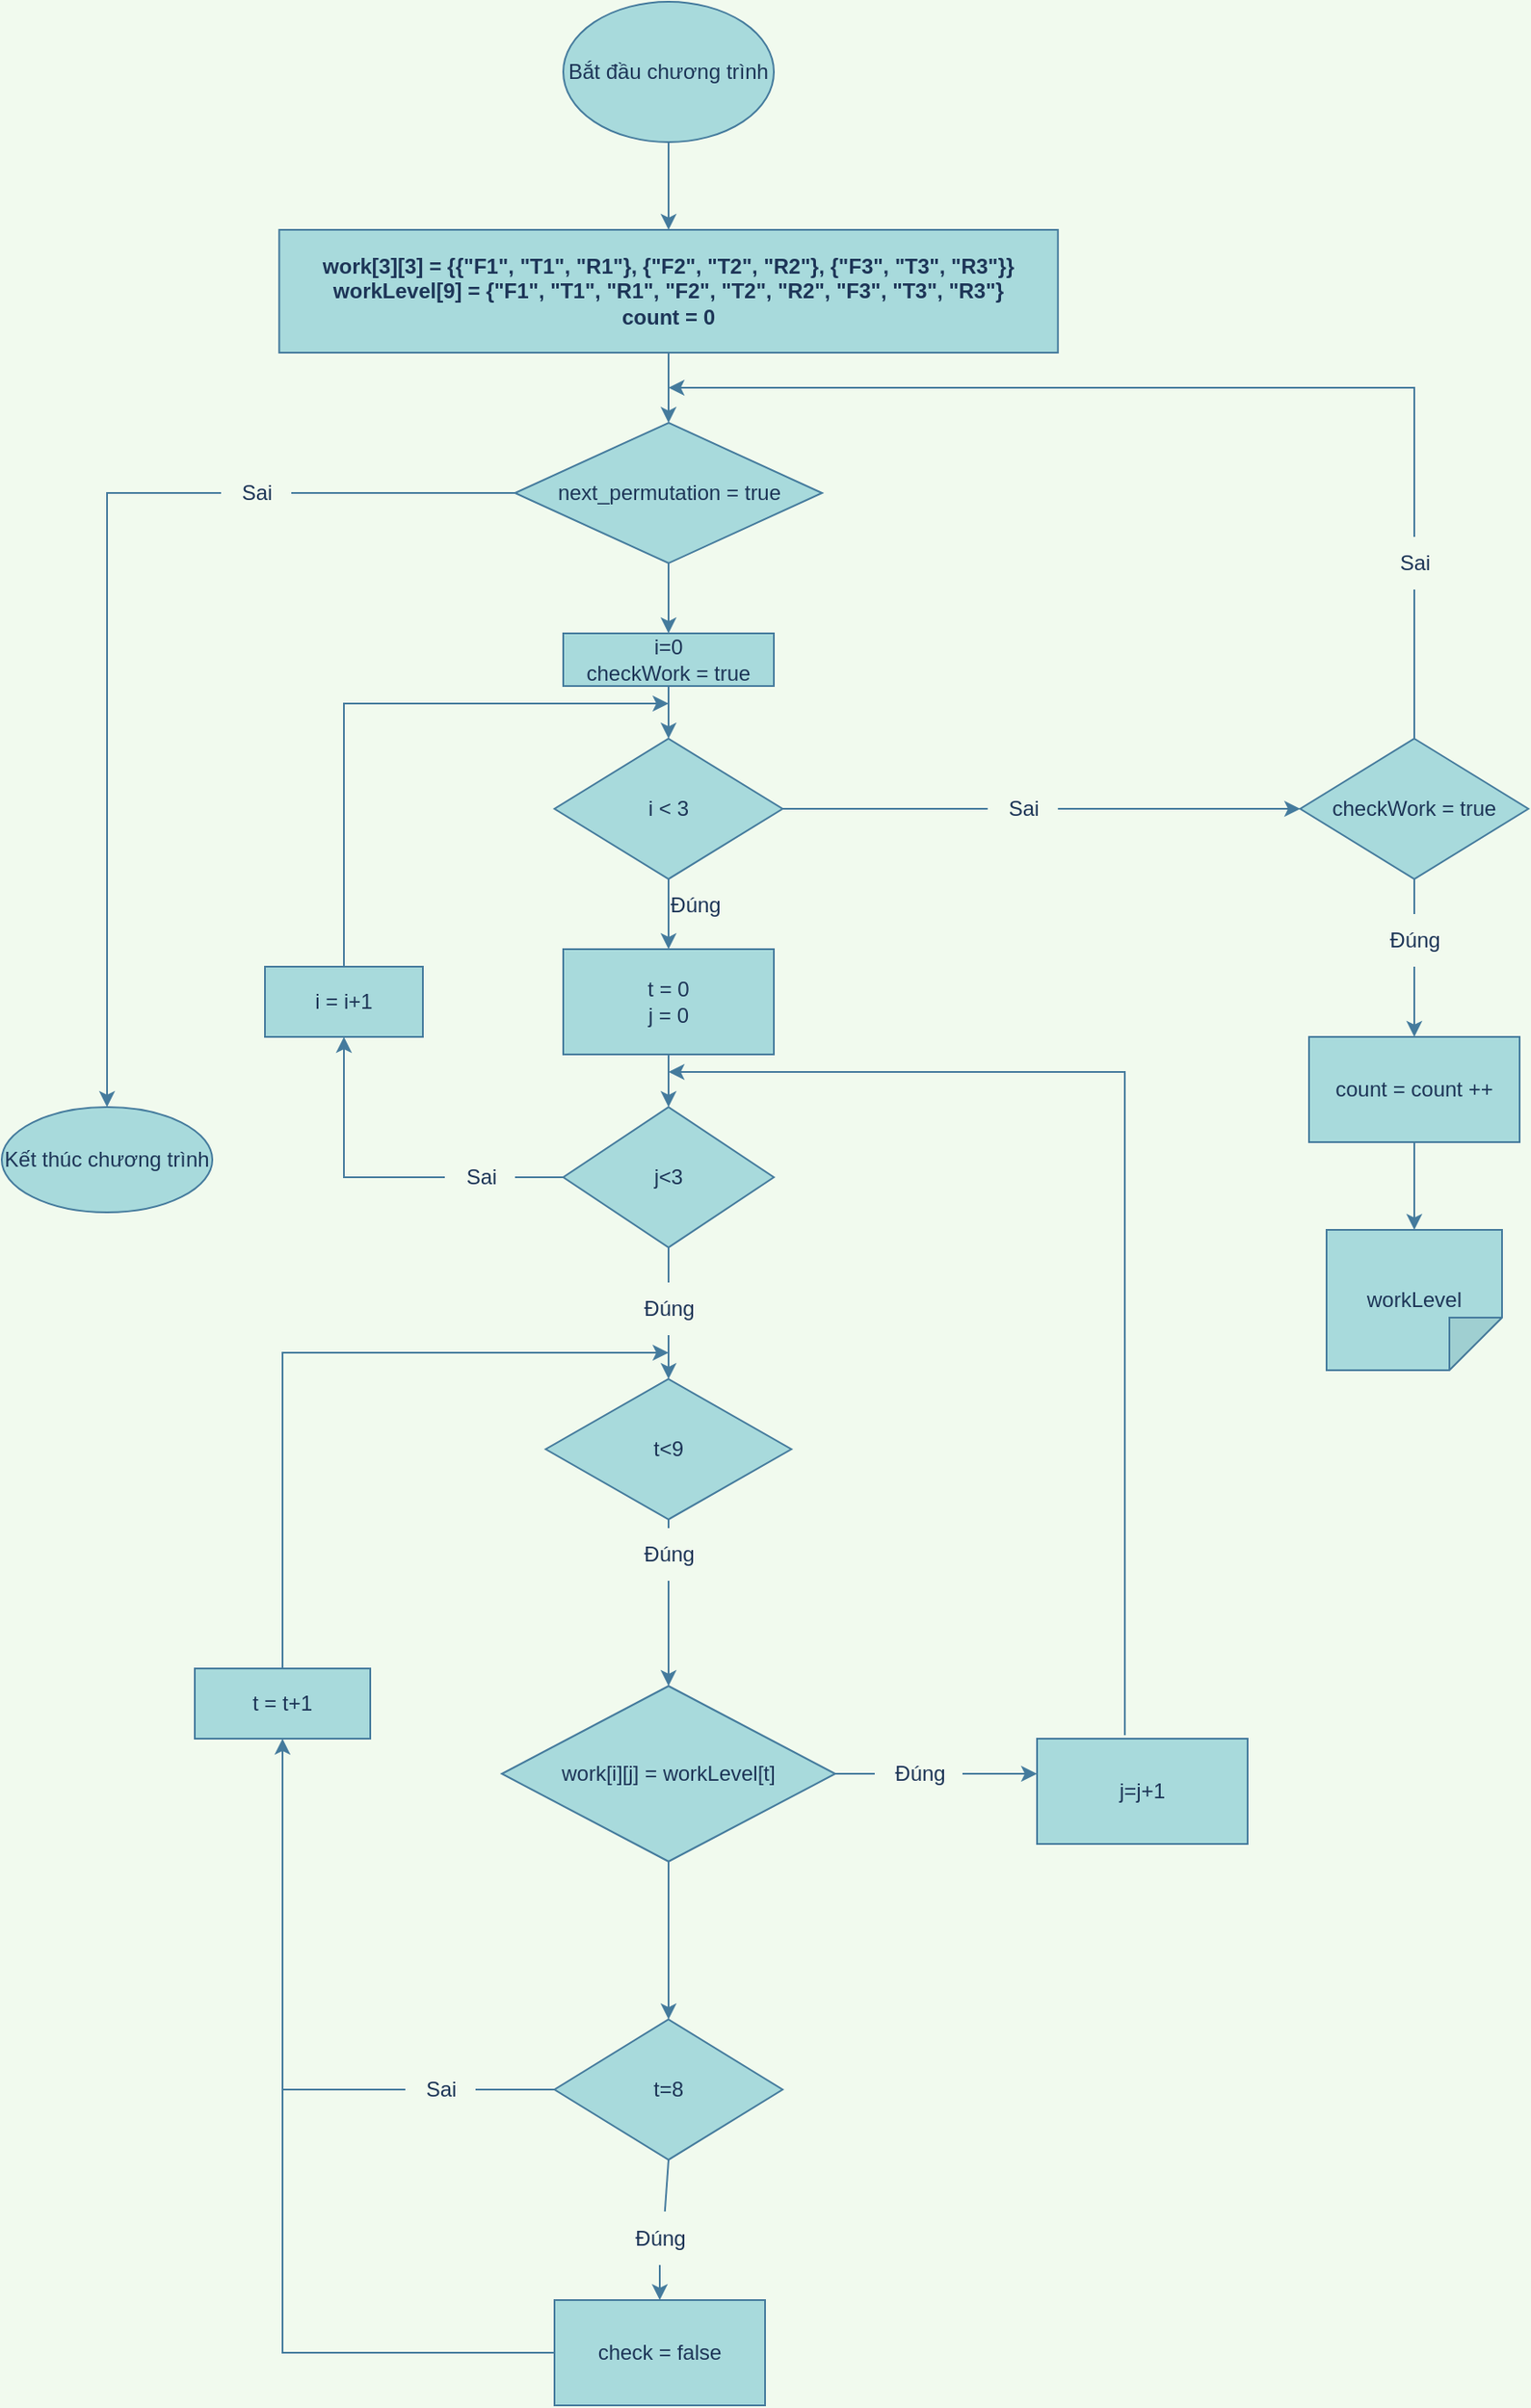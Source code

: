<mxfile version="20.3.0" type="github">
  <diagram id="ZoeBm14gv-FIVOgGVTnk" name="Trang-1">
    <mxGraphModel dx="1736" dy="900" grid="1" gridSize="10" guides="1" tooltips="1" connect="1" arrows="1" fold="1" page="1" pageScale="1" pageWidth="2339" pageHeight="3300" background="#F1FAEE" math="0" shadow="0">
      <root>
        <mxCell id="0" />
        <mxCell id="1" parent="0" />
        <mxCell id="u--2skOvP2ssveuao409-10" value="" style="edgeStyle=orthogonalEdgeStyle;rounded=0;orthogonalLoop=1;jettySize=auto;html=1;labelBackgroundColor=#F1FAEE;strokeColor=#457B9D;fontColor=#1D3557;" edge="1" parent="1" source="u--2skOvP2ssveuao409-2" target="u--2skOvP2ssveuao409-9">
          <mxGeometry relative="1" as="geometry" />
        </mxCell>
        <mxCell id="u--2skOvP2ssveuao409-2" value="Bắt đầu chương trình" style="ellipse;whiteSpace=wrap;html=1;fillColor=#A8DADC;strokeColor=#457B9D;fontColor=#1D3557;" vertex="1" parent="1">
          <mxGeometry x="320.01" y="10" width="120" height="80" as="geometry" />
        </mxCell>
        <mxCell id="u--2skOvP2ssveuao409-12" value="" style="edgeStyle=orthogonalEdgeStyle;rounded=0;orthogonalLoop=1;jettySize=auto;html=1;labelBackgroundColor=#F1FAEE;strokeColor=#457B9D;fontColor=#1D3557;" edge="1" parent="1" source="u--2skOvP2ssveuao409-9" target="u--2skOvP2ssveuao409-11">
          <mxGeometry relative="1" as="geometry" />
        </mxCell>
        <mxCell id="u--2skOvP2ssveuao409-9" value="work[3][3] = {{&quot;F1&quot;, &quot;T1&quot;, &quot;R1&quot;}, {&quot;F2&quot;, &quot;T2&quot;, &quot;R2&quot;}, {&quot;F3&quot;, &quot;T3&quot;, &quot;R3&quot;}}&lt;br&gt;workLevel[9] = {&quot;F1&quot;, &quot;T1&quot;, &quot;R1&quot;, &quot;F2&quot;, &quot;T2&quot;, &quot;R2&quot;, &quot;F3&quot;, &quot;T3&quot;, &quot;R3&quot;}&lt;br&gt;count = 0" style="rounded=0;whiteSpace=wrap;html=1;fillColor=#A8DADC;strokeColor=#457B9D;fontColor=#1D3557;gradientColor=none;fontStyle=1" vertex="1" parent="1">
          <mxGeometry x="158.13" y="140" width="443.75" height="70" as="geometry" />
        </mxCell>
        <mxCell id="u--2skOvP2ssveuao409-14" value="" style="edgeStyle=orthogonalEdgeStyle;rounded=0;orthogonalLoop=1;jettySize=auto;html=1;labelBackgroundColor=#F1FAEE;strokeColor=#457B9D;fontColor=#1D3557;startArrow=none;" edge="1" parent="1" source="u--2skOvP2ssveuao409-15" target="u--2skOvP2ssveuao409-13">
          <mxGeometry relative="1" as="geometry" />
        </mxCell>
        <mxCell id="u--2skOvP2ssveuao409-35" value="" style="edgeStyle=orthogonalEdgeStyle;rounded=0;orthogonalLoop=1;jettySize=auto;html=1;strokeColor=#457B9D;fontColor=#1D3557;fillColor=#A8DADC;" edge="1" parent="1" source="u--2skOvP2ssveuao409-11" target="u--2skOvP2ssveuao409-20">
          <mxGeometry relative="1" as="geometry" />
        </mxCell>
        <mxCell id="u--2skOvP2ssveuao409-11" value="next_permutation = true" style="rhombus;whiteSpace=wrap;html=1;rounded=0;fillColor=#A8DADC;strokeColor=#457B9D;fontColor=#1D3557;" vertex="1" parent="1">
          <mxGeometry x="292.5" y="250" width="175" height="80" as="geometry" />
        </mxCell>
        <mxCell id="u--2skOvP2ssveuao409-13" value="Kết thúc chương trình" style="ellipse;whiteSpace=wrap;html=1;rounded=0;fillColor=#A8DADC;strokeColor=#457B9D;fontColor=#1D3557;" vertex="1" parent="1">
          <mxGeometry y="640" width="120" height="60" as="geometry" />
        </mxCell>
        <mxCell id="u--2skOvP2ssveuao409-26" value="" style="edgeStyle=orthogonalEdgeStyle;rounded=0;orthogonalLoop=1;jettySize=auto;html=1;strokeColor=#457B9D;fontColor=#1D3557;fillColor=#A8DADC;" edge="1" parent="1" source="u--2skOvP2ssveuao409-20" target="u--2skOvP2ssveuao409-25">
          <mxGeometry relative="1" as="geometry" />
        </mxCell>
        <mxCell id="u--2skOvP2ssveuao409-20" value="i=0&lt;br&gt;checkWork = true" style="rounded=0;whiteSpace=wrap;html=1;fillColor=#A8DADC;strokeColor=#457B9D;fontColor=#1D3557;" vertex="1" parent="1">
          <mxGeometry x="320" y="370" width="120" height="30" as="geometry" />
        </mxCell>
        <mxCell id="u--2skOvP2ssveuao409-28" value="" style="edgeStyle=orthogonalEdgeStyle;rounded=0;orthogonalLoop=1;jettySize=auto;html=1;strokeColor=#457B9D;fontColor=#1D3557;fillColor=#A8DADC;" edge="1" parent="1" source="u--2skOvP2ssveuao409-25" target="u--2skOvP2ssveuao409-27">
          <mxGeometry relative="1" as="geometry" />
        </mxCell>
        <mxCell id="u--2skOvP2ssveuao409-102" value="" style="edgeStyle=orthogonalEdgeStyle;rounded=0;orthogonalLoop=1;jettySize=auto;html=1;strokeColor=#457B9D;fontColor=#1D3557;fillColor=#A8DADC;startArrow=none;" edge="1" parent="1" source="u--2skOvP2ssveuao409-114" target="u--2skOvP2ssveuao409-101">
          <mxGeometry relative="1" as="geometry" />
        </mxCell>
        <mxCell id="u--2skOvP2ssveuao409-25" value="i &amp;lt; 3" style="rhombus;whiteSpace=wrap;html=1;fillColor=#A8DADC;strokeColor=#457B9D;fontColor=#1D3557;rounded=0;" vertex="1" parent="1">
          <mxGeometry x="315" y="430" width="130" height="80" as="geometry" />
        </mxCell>
        <mxCell id="u--2skOvP2ssveuao409-37" value="" style="edgeStyle=orthogonalEdgeStyle;rounded=0;orthogonalLoop=1;jettySize=auto;html=1;strokeColor=#457B9D;fontColor=#1D3557;fillColor=#A8DADC;" edge="1" parent="1" source="u--2skOvP2ssveuao409-27" target="u--2skOvP2ssveuao409-36">
          <mxGeometry relative="1" as="geometry" />
        </mxCell>
        <mxCell id="u--2skOvP2ssveuao409-53" value="" style="edgeStyle=orthogonalEdgeStyle;rounded=0;orthogonalLoop=1;jettySize=auto;html=1;strokeColor=#457B9D;fontColor=#1D3557;fillColor=#A8DADC;startArrow=none;" edge="1" parent="1" source="u--2skOvP2ssveuao409-73" target="u--2skOvP2ssveuao409-52">
          <mxGeometry relative="1" as="geometry" />
        </mxCell>
        <mxCell id="u--2skOvP2ssveuao409-69" value="" style="edgeStyle=orthogonalEdgeStyle;rounded=0;orthogonalLoop=1;jettySize=auto;html=1;strokeColor=#457B9D;fontColor=#1D3557;fillColor=#A8DADC;startArrow=none;" edge="1" parent="1" source="u--2skOvP2ssveuao409-72" target="u--2skOvP2ssveuao409-68">
          <mxGeometry relative="1" as="geometry" />
        </mxCell>
        <mxCell id="u--2skOvP2ssveuao409-36" value="j&amp;lt;3" style="rhombus;whiteSpace=wrap;html=1;fillColor=#A8DADC;strokeColor=#457B9D;fontColor=#1D3557;rounded=0;" vertex="1" parent="1">
          <mxGeometry x="320" y="640" width="120" height="80" as="geometry" />
        </mxCell>
        <mxCell id="u--2skOvP2ssveuao409-55" value="" style="edgeStyle=orthogonalEdgeStyle;rounded=0;orthogonalLoop=1;jettySize=auto;html=1;strokeColor=#457B9D;fontColor=#1D3557;fillColor=#A8DADC;startArrow=none;" edge="1" parent="1" source="u--2skOvP2ssveuao409-67" target="u--2skOvP2ssveuao409-54">
          <mxGeometry relative="1" as="geometry">
            <Array as="points">
              <mxPoint x="380" y="900" />
              <mxPoint x="380" y="900" />
            </Array>
          </mxGeometry>
        </mxCell>
        <mxCell id="u--2skOvP2ssveuao409-52" value="t&amp;lt;9&lt;br&gt;" style="rhombus;whiteSpace=wrap;html=1;fillColor=#A8DADC;strokeColor=#457B9D;fontColor=#1D3557;rounded=0;" vertex="1" parent="1">
          <mxGeometry x="310" y="795" width="140" height="80" as="geometry" />
        </mxCell>
        <mxCell id="u--2skOvP2ssveuao409-27" value="t = 0&lt;br&gt;j = 0" style="rounded=0;whiteSpace=wrap;html=1;fillColor=#A8DADC;strokeColor=#457B9D;fontColor=#1D3557;" vertex="1" parent="1">
          <mxGeometry x="320" y="550" width="120" height="60" as="geometry" />
        </mxCell>
        <mxCell id="u--2skOvP2ssveuao409-57" value="" style="edgeStyle=orthogonalEdgeStyle;rounded=0;orthogonalLoop=1;jettySize=auto;html=1;strokeColor=#457B9D;fontColor=#1D3557;fillColor=#A8DADC;startArrow=none;" edge="1" parent="1" source="u--2skOvP2ssveuao409-74" target="u--2skOvP2ssveuao409-56">
          <mxGeometry relative="1" as="geometry">
            <Array as="points">
              <mxPoint x="540" y="1030" />
            </Array>
          </mxGeometry>
        </mxCell>
        <mxCell id="u--2skOvP2ssveuao409-54" value="work[i][j] = workLevel[t]" style="rhombus;whiteSpace=wrap;html=1;fillColor=#A8DADC;strokeColor=#457B9D;fontColor=#1D3557;rounded=0;" vertex="1" parent="1">
          <mxGeometry x="285" y="970" width="190" height="100" as="geometry" />
        </mxCell>
        <mxCell id="u--2skOvP2ssveuao409-56" value="j=j+1" style="whiteSpace=wrap;html=1;fillColor=#A8DADC;strokeColor=#457B9D;fontColor=#1D3557;rounded=0;" vertex="1" parent="1">
          <mxGeometry x="590" y="1000" width="120" height="60" as="geometry" />
        </mxCell>
        <mxCell id="u--2skOvP2ssveuao409-60" value="" style="endArrow=classic;html=1;rounded=0;strokeColor=#457B9D;fontColor=#1D3557;fillColor=#A8DADC;exitX=0.417;exitY=-0.033;exitDx=0;exitDy=0;exitPerimeter=0;" edge="1" parent="1" source="u--2skOvP2ssveuao409-56">
          <mxGeometry width="50" height="50" relative="1" as="geometry">
            <mxPoint x="470" y="810" as="sourcePoint" />
            <mxPoint x="380" y="620" as="targetPoint" />
            <Array as="points">
              <mxPoint x="640" y="620" />
            </Array>
          </mxGeometry>
        </mxCell>
        <mxCell id="u--2skOvP2ssveuao409-63" value="t=8" style="rhombus;whiteSpace=wrap;html=1;strokeColor=#457B9D;fontColor=#1D3557;fillColor=#A8DADC;gradientColor=none;" vertex="1" parent="1">
          <mxGeometry x="315" y="1160" width="130" height="80" as="geometry" />
        </mxCell>
        <mxCell id="u--2skOvP2ssveuao409-64" value="check = false" style="whiteSpace=wrap;html=1;fillColor=#A8DADC;strokeColor=#457B9D;fontColor=#1D3557;gradientColor=none;" vertex="1" parent="1">
          <mxGeometry x="315" y="1320" width="120" height="60" as="geometry" />
        </mxCell>
        <mxCell id="u--2skOvP2ssveuao409-68" value="i = i+1" style="whiteSpace=wrap;html=1;fillColor=#A8DADC;strokeColor=#457B9D;fontColor=#1D3557;rounded=0;" vertex="1" parent="1">
          <mxGeometry x="150" y="560" width="90" height="40" as="geometry" />
        </mxCell>
        <mxCell id="u--2skOvP2ssveuao409-70" value="" style="endArrow=classic;html=1;rounded=0;strokeColor=#457B9D;fontColor=#1D3557;fillColor=#A8DADC;exitX=0.5;exitY=0;exitDx=0;exitDy=0;" edge="1" parent="1" source="u--2skOvP2ssveuao409-68">
          <mxGeometry width="50" height="50" relative="1" as="geometry">
            <mxPoint x="240" y="610" as="sourcePoint" />
            <mxPoint x="380" y="410" as="targetPoint" />
            <Array as="points">
              <mxPoint x="195" y="410" />
            </Array>
          </mxGeometry>
        </mxCell>
        <mxCell id="u--2skOvP2ssveuao409-15" value="Sai" style="text;html=1;align=center;verticalAlign=middle;resizable=0;points=[];autosize=1;strokeColor=none;fillColor=none;rotation=0;fontColor=#1D3557;" vertex="1" parent="1">
          <mxGeometry x="125" y="275" width="40" height="30" as="geometry" />
        </mxCell>
        <mxCell id="u--2skOvP2ssveuao409-75" value="" style="edgeStyle=orthogonalEdgeStyle;rounded=0;orthogonalLoop=1;jettySize=auto;html=1;labelBackgroundColor=#F1FAEE;strokeColor=#457B9D;fontColor=#1D3557;endArrow=none;" edge="1" parent="1" source="u--2skOvP2ssveuao409-11" target="u--2skOvP2ssveuao409-15">
          <mxGeometry relative="1" as="geometry">
            <mxPoint x="292.5" y="290" as="sourcePoint" />
            <mxPoint x="60" y="640" as="targetPoint" />
          </mxGeometry>
        </mxCell>
        <mxCell id="u--2skOvP2ssveuao409-72" value="Sai" style="text;html=1;align=center;verticalAlign=middle;resizable=0;points=[];autosize=1;strokeColor=none;fillColor=none;fontColor=#1D3557;" vertex="1" parent="1">
          <mxGeometry x="252.5" y="665" width="40" height="30" as="geometry" />
        </mxCell>
        <mxCell id="u--2skOvP2ssveuao409-78" value="" style="edgeStyle=orthogonalEdgeStyle;rounded=0;orthogonalLoop=1;jettySize=auto;html=1;strokeColor=#457B9D;fontColor=#1D3557;fillColor=#A8DADC;endArrow=none;" edge="1" parent="1" source="u--2skOvP2ssveuao409-36" target="u--2skOvP2ssveuao409-72">
          <mxGeometry relative="1" as="geometry">
            <mxPoint x="320" y="680" as="sourcePoint" />
            <mxPoint x="195" y="600" as="targetPoint" />
          </mxGeometry>
        </mxCell>
        <mxCell id="u--2skOvP2ssveuao409-73" value="Đúng" style="text;html=1;align=center;verticalAlign=middle;resizable=0;points=[];autosize=1;strokeColor=none;fillColor=none;fontColor=#1D3557;" vertex="1" parent="1">
          <mxGeometry x="355" y="740" width="50" height="30" as="geometry" />
        </mxCell>
        <mxCell id="u--2skOvP2ssveuao409-79" value="" style="edgeStyle=orthogonalEdgeStyle;rounded=0;orthogonalLoop=1;jettySize=auto;html=1;strokeColor=#457B9D;fontColor=#1D3557;fillColor=#A8DADC;endArrow=none;" edge="1" parent="1" source="u--2skOvP2ssveuao409-36" target="u--2skOvP2ssveuao409-73">
          <mxGeometry relative="1" as="geometry">
            <mxPoint x="380" y="720" as="sourcePoint" />
            <mxPoint x="385" y="795" as="targetPoint" />
          </mxGeometry>
        </mxCell>
        <mxCell id="u--2skOvP2ssveuao409-74" value="Đúng" style="text;html=1;align=center;verticalAlign=middle;resizable=0;points=[];autosize=1;strokeColor=none;fillColor=none;fontColor=#1D3557;" vertex="1" parent="1">
          <mxGeometry x="497.5" y="1005" width="50" height="30" as="geometry" />
        </mxCell>
        <mxCell id="u--2skOvP2ssveuao409-80" value="" style="edgeStyle=orthogonalEdgeStyle;rounded=0;orthogonalLoop=1;jettySize=auto;html=1;strokeColor=#457B9D;fontColor=#1D3557;fillColor=#A8DADC;endArrow=none;" edge="1" parent="1" source="u--2skOvP2ssveuao409-54" target="u--2skOvP2ssveuao409-74">
          <mxGeometry relative="1" as="geometry">
            <mxPoint x="467.5" y="1030" as="sourcePoint" />
            <mxPoint x="580" y="1030" as="targetPoint" />
          </mxGeometry>
        </mxCell>
        <mxCell id="u--2skOvP2ssveuao409-67" value="Đúng" style="text;html=1;align=center;verticalAlign=middle;resizable=0;points=[];autosize=1;strokeColor=none;fillColor=none;fontColor=#1D3557;" vertex="1" parent="1">
          <mxGeometry x="355" y="880" width="50" height="30" as="geometry" />
        </mxCell>
        <mxCell id="u--2skOvP2ssveuao409-81" value="" style="edgeStyle=orthogonalEdgeStyle;rounded=0;orthogonalLoop=1;jettySize=auto;html=1;strokeColor=#457B9D;fontColor=#1D3557;fillColor=#A8DADC;endArrow=none;" edge="1" parent="1" source="u--2skOvP2ssveuao409-52" target="u--2skOvP2ssveuao409-67">
          <mxGeometry relative="1" as="geometry">
            <mxPoint x="380" y="875" as="sourcePoint" />
            <mxPoint x="380" y="983.947" as="targetPoint" />
            <Array as="points">
              <mxPoint x="380" y="900" />
              <mxPoint x="380" y="900" />
            </Array>
          </mxGeometry>
        </mxCell>
        <mxCell id="u--2skOvP2ssveuao409-95" value="t = t+1" style="rounded=0;whiteSpace=wrap;html=1;strokeColor=#457B9D;fontColor=#1D3557;fillColor=#A8DADC;gradientColor=none;" vertex="1" parent="1">
          <mxGeometry x="110" y="960" width="100" height="40" as="geometry" />
        </mxCell>
        <mxCell id="u--2skOvP2ssveuao409-96" value="" style="endArrow=classic;html=1;rounded=0;strokeColor=#457B9D;fontColor=#1D3557;fillColor=#A8DADC;exitX=0.5;exitY=0;exitDx=0;exitDy=0;" edge="1" parent="1" source="u--2skOvP2ssveuao409-95">
          <mxGeometry width="50" height="50" relative="1" as="geometry">
            <mxPoint x="240" y="810" as="sourcePoint" />
            <mxPoint x="380" y="780" as="targetPoint" />
            <Array as="points">
              <mxPoint x="160" y="780" />
            </Array>
          </mxGeometry>
        </mxCell>
        <mxCell id="u--2skOvP2ssveuao409-97" value="" style="endArrow=classic;html=1;rounded=0;strokeColor=#457B9D;fontColor=#1D3557;fillColor=#A8DADC;exitX=0.5;exitY=1;exitDx=0;exitDy=0;entryX=0.5;entryY=0;entryDx=0;entryDy=0;" edge="1" parent="1" source="u--2skOvP2ssveuao409-54" target="u--2skOvP2ssveuao409-63">
          <mxGeometry width="50" height="50" relative="1" as="geometry">
            <mxPoint x="240" y="1210" as="sourcePoint" />
            <mxPoint x="290" y="1160" as="targetPoint" />
          </mxGeometry>
        </mxCell>
        <mxCell id="u--2skOvP2ssveuao409-98" value="" style="endArrow=classic;html=1;rounded=0;strokeColor=#457B9D;fontColor=#1D3557;fillColor=#A8DADC;exitX=0.5;exitY=1;exitDx=0;exitDy=0;startArrow=none;entryX=0.5;entryY=0;entryDx=0;entryDy=0;" edge="1" parent="1" source="u--2skOvP2ssveuao409-118" target="u--2skOvP2ssveuao409-64">
          <mxGeometry width="50" height="50" relative="1" as="geometry">
            <mxPoint x="240" y="1110" as="sourcePoint" />
            <mxPoint x="380" y="1310" as="targetPoint" />
          </mxGeometry>
        </mxCell>
        <mxCell id="u--2skOvP2ssveuao409-99" value="" style="endArrow=classic;html=1;rounded=0;strokeColor=#457B9D;fontColor=#1D3557;fillColor=#A8DADC;exitX=0;exitY=0.5;exitDx=0;exitDy=0;entryX=0.5;entryY=1;entryDx=0;entryDy=0;" edge="1" parent="1" source="u--2skOvP2ssveuao409-64" target="u--2skOvP2ssveuao409-95">
          <mxGeometry width="50" height="50" relative="1" as="geometry">
            <mxPoint x="240" y="1110" as="sourcePoint" />
            <mxPoint x="290" y="1060" as="targetPoint" />
            <Array as="points">
              <mxPoint x="160" y="1350" />
            </Array>
          </mxGeometry>
        </mxCell>
        <mxCell id="u--2skOvP2ssveuao409-100" value="" style="endArrow=none;html=1;rounded=0;strokeColor=#457B9D;fontColor=#1D3557;fillColor=#A8DADC;entryX=0;entryY=0.5;entryDx=0;entryDy=0;startArrow=none;" edge="1" parent="1" source="u--2skOvP2ssveuao409-120" target="u--2skOvP2ssveuao409-63">
          <mxGeometry width="50" height="50" relative="1" as="geometry">
            <mxPoint x="160" y="1200" as="sourcePoint" />
            <mxPoint x="310" y="1200" as="targetPoint" />
          </mxGeometry>
        </mxCell>
        <mxCell id="u--2skOvP2ssveuao409-104" value="" style="edgeStyle=orthogonalEdgeStyle;rounded=0;orthogonalLoop=1;jettySize=auto;html=1;strokeColor=#457B9D;fontColor=#1D3557;fillColor=#A8DADC;startArrow=none;" edge="1" parent="1" source="u--2skOvP2ssveuao409-110" target="u--2skOvP2ssveuao409-103">
          <mxGeometry relative="1" as="geometry" />
        </mxCell>
        <mxCell id="u--2skOvP2ssveuao409-109" style="edgeStyle=orthogonalEdgeStyle;rounded=0;orthogonalLoop=1;jettySize=auto;html=1;exitX=0.5;exitY=0;exitDx=0;exitDy=0;strokeColor=#457B9D;fontColor=#1D3557;fillColor=#A8DADC;startArrow=none;" edge="1" parent="1" source="u--2skOvP2ssveuao409-112">
          <mxGeometry relative="1" as="geometry">
            <mxPoint x="380" y="230" as="targetPoint" />
            <Array as="points">
              <mxPoint x="805" y="230" />
            </Array>
          </mxGeometry>
        </mxCell>
        <mxCell id="u--2skOvP2ssveuao409-101" value="checkWork = true" style="rhombus;whiteSpace=wrap;html=1;fillColor=#A8DADC;strokeColor=#457B9D;fontColor=#1D3557;rounded=0;" vertex="1" parent="1">
          <mxGeometry x="740" y="430" width="130" height="80" as="geometry" />
        </mxCell>
        <mxCell id="u--2skOvP2ssveuao409-108" style="edgeStyle=orthogonalEdgeStyle;rounded=0;orthogonalLoop=1;jettySize=auto;html=1;exitX=0.5;exitY=1;exitDx=0;exitDy=0;strokeColor=#457B9D;fontColor=#1D3557;fillColor=#A8DADC;" edge="1" parent="1" source="u--2skOvP2ssveuao409-103" target="u--2skOvP2ssveuao409-105">
          <mxGeometry relative="1" as="geometry" />
        </mxCell>
        <mxCell id="u--2skOvP2ssveuao409-103" value="count = count ++" style="whiteSpace=wrap;html=1;fillColor=#A8DADC;strokeColor=#457B9D;fontColor=#1D3557;rounded=0;" vertex="1" parent="1">
          <mxGeometry x="745" y="600" width="120" height="60" as="geometry" />
        </mxCell>
        <mxCell id="u--2skOvP2ssveuao409-105" value="workLevel" style="shape=note;whiteSpace=wrap;html=1;backgroundOutline=1;darkOpacity=0.05;strokeColor=#457B9D;fontColor=#1D3557;fillColor=#A8DADC;gradientColor=none;direction=south;" vertex="1" parent="1">
          <mxGeometry x="755" y="710" width="100" height="80" as="geometry" />
        </mxCell>
        <mxCell id="u--2skOvP2ssveuao409-110" value="Đúng" style="text;html=1;align=center;verticalAlign=middle;resizable=0;points=[];autosize=1;strokeColor=none;fillColor=none;fontColor=#1D3557;" vertex="1" parent="1">
          <mxGeometry x="780" y="530" width="50" height="30" as="geometry" />
        </mxCell>
        <mxCell id="u--2skOvP2ssveuao409-111" value="" style="edgeStyle=orthogonalEdgeStyle;rounded=0;orthogonalLoop=1;jettySize=auto;html=1;strokeColor=#457B9D;fontColor=#1D3557;fillColor=#A8DADC;endArrow=none;" edge="1" parent="1" source="u--2skOvP2ssveuao409-101" target="u--2skOvP2ssveuao409-110">
          <mxGeometry relative="1" as="geometry">
            <mxPoint x="805" y="510" as="sourcePoint" />
            <mxPoint x="805" y="600" as="targetPoint" />
          </mxGeometry>
        </mxCell>
        <mxCell id="u--2skOvP2ssveuao409-112" value="Sai" style="text;html=1;align=center;verticalAlign=middle;resizable=0;points=[];autosize=1;strokeColor=none;fillColor=none;fontColor=#1D3557;" vertex="1" parent="1">
          <mxGeometry x="785" y="315" width="40" height="30" as="geometry" />
        </mxCell>
        <mxCell id="u--2skOvP2ssveuao409-113" value="" style="edgeStyle=orthogonalEdgeStyle;rounded=0;orthogonalLoop=1;jettySize=auto;html=1;exitX=0.5;exitY=0;exitDx=0;exitDy=0;strokeColor=#457B9D;fontColor=#1D3557;fillColor=#A8DADC;endArrow=none;" edge="1" parent="1" source="u--2skOvP2ssveuao409-101" target="u--2skOvP2ssveuao409-112">
          <mxGeometry relative="1" as="geometry">
            <mxPoint x="380" y="230" as="targetPoint" />
            <mxPoint x="805" y="430" as="sourcePoint" />
            <Array as="points">
              <mxPoint x="805" y="380" />
              <mxPoint x="805" y="380" />
            </Array>
          </mxGeometry>
        </mxCell>
        <mxCell id="u--2skOvP2ssveuao409-114" value="Sai" style="text;html=1;align=center;verticalAlign=middle;resizable=0;points=[];autosize=1;strokeColor=none;fillColor=none;fontColor=#1D3557;" vertex="1" parent="1">
          <mxGeometry x="561.88" y="455" width="40" height="30" as="geometry" />
        </mxCell>
        <mxCell id="u--2skOvP2ssveuao409-115" value="" style="edgeStyle=orthogonalEdgeStyle;rounded=0;orthogonalLoop=1;jettySize=auto;html=1;strokeColor=#457B9D;fontColor=#1D3557;fillColor=#A8DADC;endArrow=none;" edge="1" parent="1" source="u--2skOvP2ssveuao409-25" target="u--2skOvP2ssveuao409-114">
          <mxGeometry relative="1" as="geometry">
            <mxPoint x="445" y="470" as="sourcePoint" />
            <mxPoint x="740" y="470" as="targetPoint" />
          </mxGeometry>
        </mxCell>
        <mxCell id="u--2skOvP2ssveuao409-116" value="Đúng" style="text;html=1;align=center;verticalAlign=middle;resizable=0;points=[];autosize=1;strokeColor=none;fillColor=none;fontColor=#1D3557;" vertex="1" parent="1">
          <mxGeometry x="370" y="510" width="50" height="30" as="geometry" />
        </mxCell>
        <mxCell id="u--2skOvP2ssveuao409-118" value="Đúng" style="text;html=1;align=center;verticalAlign=middle;resizable=0;points=[];autosize=1;strokeColor=none;fillColor=none;fontColor=#1D3557;" vertex="1" parent="1">
          <mxGeometry x="350" y="1270" width="50" height="30" as="geometry" />
        </mxCell>
        <mxCell id="u--2skOvP2ssveuao409-119" value="" style="endArrow=none;html=1;rounded=0;strokeColor=#457B9D;fontColor=#1D3557;fillColor=#A8DADC;entryX=0.558;entryY=-0.017;entryDx=0;entryDy=0;exitX=0.5;exitY=1;exitDx=0;exitDy=0;entryPerimeter=0;" edge="1" parent="1" source="u--2skOvP2ssveuao409-63" target="u--2skOvP2ssveuao409-118">
          <mxGeometry width="50" height="50" relative="1" as="geometry">
            <mxPoint x="380" y="1240" as="sourcePoint" />
            <mxPoint x="381.96" y="1318.98" as="targetPoint" />
          </mxGeometry>
        </mxCell>
        <mxCell id="u--2skOvP2ssveuao409-120" value="Sai" style="text;html=1;align=center;verticalAlign=middle;resizable=0;points=[];autosize=1;strokeColor=none;fillColor=none;fontColor=#1D3557;" vertex="1" parent="1">
          <mxGeometry x="230" y="1185" width="40" height="30" as="geometry" />
        </mxCell>
        <mxCell id="u--2skOvP2ssveuao409-121" value="" style="endArrow=none;html=1;rounded=0;strokeColor=#457B9D;fontColor=#1D3557;fillColor=#A8DADC;entryX=0;entryY=0.5;entryDx=0;entryDy=0;" edge="1" parent="1" target="u--2skOvP2ssveuao409-120">
          <mxGeometry width="50" height="50" relative="1" as="geometry">
            <mxPoint x="160" y="1200" as="sourcePoint" />
            <mxPoint x="315" y="1200" as="targetPoint" />
          </mxGeometry>
        </mxCell>
      </root>
    </mxGraphModel>
  </diagram>
</mxfile>
